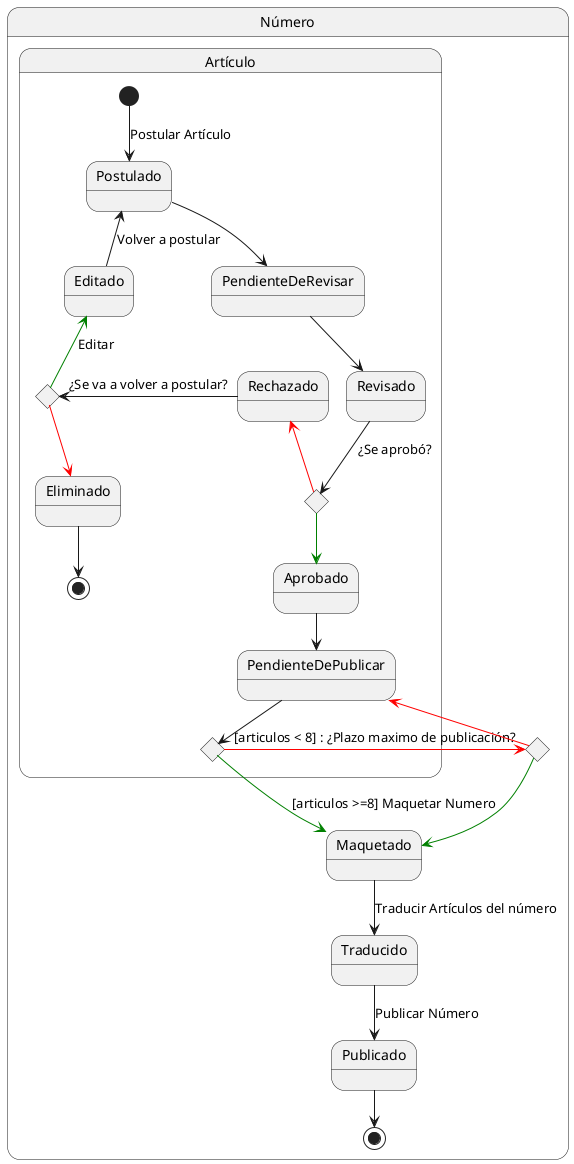 @startuml diagramaDeEstados

    State Número {
        State Maquetado
        State Selector4 <<choice>>
        
        State Artículo {
            State Selector1 <<choice>>
            State Selector2 <<choice>>
            State Selector3 <<choice>>
            
            State ArticuloRevisado as "Revisado"
            State ArticuloPostulado as "Postulado"
            State ArticuloAprobado as "Aprobado"
            State ArticuloRechazado as "Rechazado"
            State ArticuloPendienteDePublicar as "PendienteDePublicar"
            State ArticuloEliminado as "Eliminado"
            State Editado
            State PendienteDeRevisar
            

            [*] --> ArticuloPostulado : Postular Artículo

            ArticuloPostulado -d-> PendienteDeRevisar
            PendienteDeRevisar -d-> ArticuloRevisado

            ArticuloRevisado -d-> Selector2: ¿Se aprobó?
            Selector2 -[#Green]-> ArticuloAprobado
            Selector2 -l[#red]-> ArticuloRechazado
            
            ArticuloRechazado -r-> Selector3 : ¿Se va a volver a postular?
            Selector3 -u[#Green]-> Editado : Editar
            Selector3 -[#red]-> ArticuloEliminado

            ArticuloEliminado --> [*]

            Editado -u-> ArticuloPostulado : Volver a postular
            ArticuloAprobado --> ArticuloPendienteDePublicar

            ArticuloPendienteDePublicar --> Selector1
            Selector1 -[#Green]-> Maquetado: [articulos >=8] Maquetar Numero
            Selector1 -[#red]-> Selector4 : [articulos < 8] : ¿Plazo maximo de publicación?
            Selector4 -[#red]-> ArticuloPendienteDePublicar
            Selector4 -[#Green]-> Maquetado

        }
        

        Maquetado --> Traducido: Traducir Artículos del número
        Traducido --> Publicado : Publicar Número 
        Publicado --> [*]
         
    }
        

@enduml
